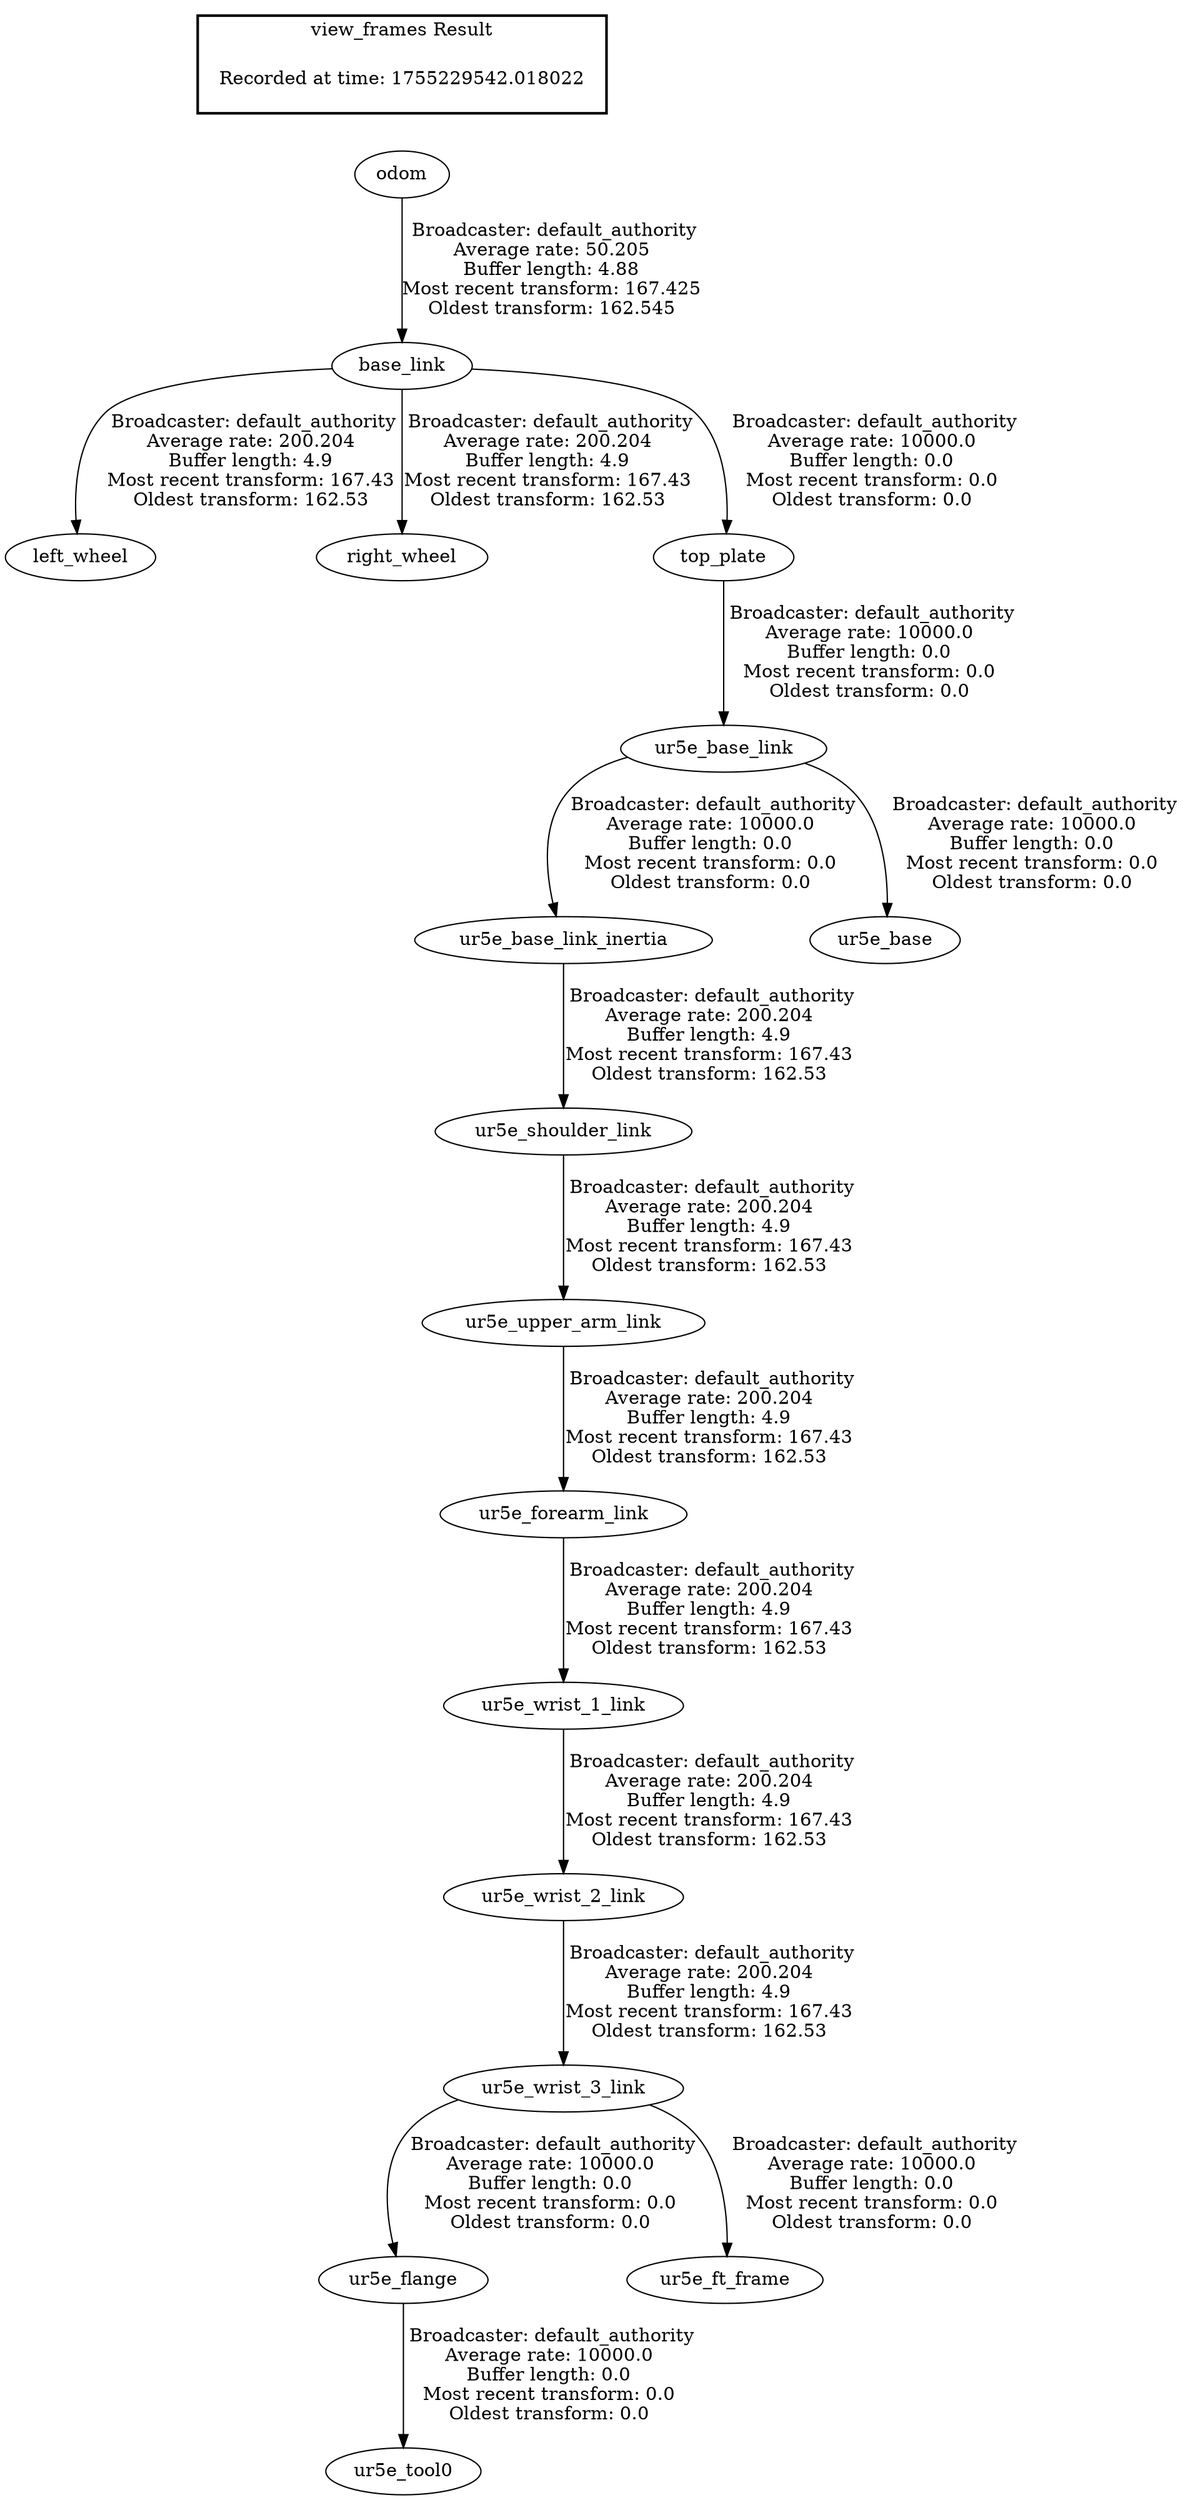 digraph G {
"base_link" -> "left_wheel"[label=" Broadcaster: default_authority\nAverage rate: 200.204\nBuffer length: 4.9\nMost recent transform: 167.43\nOldest transform: 162.53\n"];
"odom" -> "base_link"[label=" Broadcaster: default_authority\nAverage rate: 50.205\nBuffer length: 4.88\nMost recent transform: 167.425\nOldest transform: 162.545\n"];
"base_link" -> "right_wheel"[label=" Broadcaster: default_authority\nAverage rate: 200.204\nBuffer length: 4.9\nMost recent transform: 167.43\nOldest transform: 162.53\n"];
"ur5e_upper_arm_link" -> "ur5e_forearm_link"[label=" Broadcaster: default_authority\nAverage rate: 200.204\nBuffer length: 4.9\nMost recent transform: 167.43\nOldest transform: 162.53\n"];
"ur5e_shoulder_link" -> "ur5e_upper_arm_link"[label=" Broadcaster: default_authority\nAverage rate: 200.204\nBuffer length: 4.9\nMost recent transform: 167.43\nOldest transform: 162.53\n"];
"ur5e_base_link_inertia" -> "ur5e_shoulder_link"[label=" Broadcaster: default_authority\nAverage rate: 200.204\nBuffer length: 4.9\nMost recent transform: 167.43\nOldest transform: 162.53\n"];
"ur5e_base_link" -> "ur5e_base_link_inertia"[label=" Broadcaster: default_authority\nAverage rate: 10000.0\nBuffer length: 0.0\nMost recent transform: 0.0\nOldest transform: 0.0\n"];
"ur5e_forearm_link" -> "ur5e_wrist_1_link"[label=" Broadcaster: default_authority\nAverage rate: 200.204\nBuffer length: 4.9\nMost recent transform: 167.43\nOldest transform: 162.53\n"];
"ur5e_wrist_1_link" -> "ur5e_wrist_2_link"[label=" Broadcaster: default_authority\nAverage rate: 200.204\nBuffer length: 4.9\nMost recent transform: 167.43\nOldest transform: 162.53\n"];
"ur5e_wrist_2_link" -> "ur5e_wrist_3_link"[label=" Broadcaster: default_authority\nAverage rate: 200.204\nBuffer length: 4.9\nMost recent transform: 167.43\nOldest transform: 162.53\n"];
"base_link" -> "top_plate"[label=" Broadcaster: default_authority\nAverage rate: 10000.0\nBuffer length: 0.0\nMost recent transform: 0.0\nOldest transform: 0.0\n"];
"top_plate" -> "ur5e_base_link"[label=" Broadcaster: default_authority\nAverage rate: 10000.0\nBuffer length: 0.0\nMost recent transform: 0.0\nOldest transform: 0.0\n"];
"ur5e_base_link" -> "ur5e_base"[label=" Broadcaster: default_authority\nAverage rate: 10000.0\nBuffer length: 0.0\nMost recent transform: 0.0\nOldest transform: 0.0\n"];
"ur5e_flange" -> "ur5e_tool0"[label=" Broadcaster: default_authority\nAverage rate: 10000.0\nBuffer length: 0.0\nMost recent transform: 0.0\nOldest transform: 0.0\n"];
"ur5e_wrist_3_link" -> "ur5e_flange"[label=" Broadcaster: default_authority\nAverage rate: 10000.0\nBuffer length: 0.0\nMost recent transform: 0.0\nOldest transform: 0.0\n"];
"ur5e_wrist_3_link" -> "ur5e_ft_frame"[label=" Broadcaster: default_authority\nAverage rate: 10000.0\nBuffer length: 0.0\nMost recent transform: 0.0\nOldest transform: 0.0\n"];
edge [style=invis];
 subgraph cluster_legend { style=bold; color=black; label ="view_frames Result";
"Recorded at time: 1755229542.018022"[ shape=plaintext ] ;
}->"odom";
}
